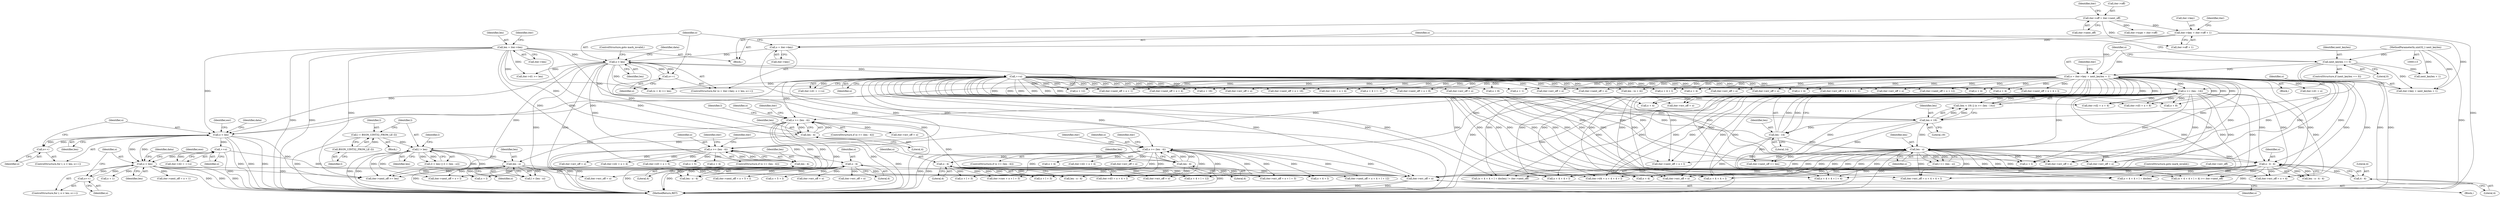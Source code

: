 digraph "0_mongo-c-driver_0d9a4d98bfdf4acd2c0138d4aaeb4e2e0934bd84@pointer" {
"1001065" [label="(Call,iter->err_off = o)"];
"1000678" [label="(Call,o < len)"];
"1000681" [label="(Call,o++)"];
"1000659" [label="(Call,++o)"];
"1000643" [label="(Call,o < len)"];
"1000646" [label="(Call,o++)"];
"1000225" [label="(Call,++o)"];
"1000209" [label="(Call,o < len)"];
"1000212" [label="(Call,o++)"];
"1000204" [label="(Call,o = iter->key)"];
"1000169" [label="(Call,iter->key = iter->off + 1)"];
"1000155" [label="(Call,iter->off = iter->next_off)"];
"1000150" [label="(Call,len = iter->len)"];
"1000230" [label="(Call,o = iter->key + next_keylen + 1)"];
"1000199" [label="(Call,next_keylen == 0)"];
"1000115" [label="(MethodParameterIn,uint32_t next_keylen)"];
"1000555" [label="(Call,len - o)"];
"1000550" [label="(Call,l > len)"];
"1000544" [label="(Call,l = BSON_UINT32_FROM_LE (l))"];
"1000546" [label="(Call,BSON_UINT32_FROM_LE (l))"];
"1000522" [label="(Call,len - 4)"];
"1000520" [label="(Call,o >= (len - 4))"];
"1000437" [label="(Call,o - 4)"];
"1000390" [label="(Call,o >= (len - 4))"];
"1000392" [label="(Call,len - 4)"];
"1000762" [label="(Call,o - 4)"];
"1000718" [label="(Call,o >= (len - 4))"];
"1000720" [label="(Call,len - 4)"];
"1000928" [label="(Call,o - 4 - 4)"];
"1000873" [label="(Call,len - o)"];
"1000826" [label="(Call,len - 14)"];
"1000821" [label="(Call,len < 19)"];
"1000824" [label="(Call,o >= (len - 14))"];
"1000930" [label="(Call,4 - 4)"];
"1000643" [label="(Call,o < len)"];
"1000241" [label="(Identifier,iter)"];
"1000830" [label="(Call,iter->err_off = o)"];
"1000231" [label="(Identifier,o)"];
"1000764" [label="(Literal,4)"];
"1000269" [label="(Call,o + 8)"];
"1000679" [label="(Identifier,o)"];
"1000229" [label="(Block,)"];
"1000874" [label="(Identifier,len)"];
"1000762" [label="(Call,o - 4)"];
"1000435" [label="(Call,len - o - 4)"];
"1000763" [label="(Identifier,o)"];
"1000170" [label="(Call,iter->key)"];
"1000660" [label="(Identifier,o)"];
"1000200" [label="(Identifier,next_keylen)"];
"1000152" [label="(Call,iter->len)"];
"1000554" [label="(Identifier,l)"];
"1000659" [label="(Call,++o)"];
"1000734" [label="(Call,o + 4)"];
"1000722" [label="(Literal,4)"];
"1000926" [label="(Call,len - o - 4 - 4)"];
"1001005" [label="(Call,iter->err_off = o + 4 + 4 + l)"];
"1000547" [label="(Identifier,l)"];
"1000225" [label="(Call,++o)"];
"1001040" [label="(Call,iter->next_off = o)"];
"1000544" [label="(Call,l = BSON_UINT32_FROM_LE (l))"];
"1000404" [label="(Identifier,iter)"];
"1000524" [label="(Literal,4)"];
"1000545" [label="(Identifier,l)"];
"1000210" [label="(Identifier,o)"];
"1001096" [label="(MethodReturn,RET)"];
"1000521" [label="(Identifier,o)"];
"1000645" [label="(Identifier,len)"];
"1000963" [label="(Call,iter->d4 = o + 4 + 4 + l)"];
"1000522" [label="(Call,len - 4)"];
"1000873" [label="(Call,len - o)"];
"1000199" [label="(Call,next_keylen == 0)"];
"1000413" [label="(Call,o + 5)"];
"1000794" [label="(Call,iter->d3 = o + 4 + l)"];
"1000212" [label="(Call,o++)"];
"1000825" [label="(Identifier,o)"];
"1000618" [label="(Call,iter->err_off = o)"];
"1000930" [label="(Call,4 - 4)"];
"1000877" [label="(Call,iter->err_off = o)"];
"1000157" [label="(Identifier,iter)"];
"1000628" [label="(Call,o + 1)"];
"1000875" [label="(Identifier,o)"];
"1000883" [label="(Call,iter->next_off = o + l)"];
"1000730" [label="(Call,iter->d2 = o + 4)"];
"1000317" [label="(Call,len - (o + 4))"];
"1000760" [label="(Call,len - o - 4)"];
"1000333" [label="(Call,o + 4 + l)"];
"1000319" [label="(Call,o + 4)"];
"1000718" [label="(Call,o >= (len - 4))"];
"1000550" [label="(Call,l > len)"];
"1000394" [label="(Literal,4)"];
"1000323" [label="(Call,iter->err_off = o)"];
"1001023" [label="(Call,o + 4)"];
"1000230" [label="(Call,o = iter->key + next_keylen + 1)"];
"1000505" [label="(Call,iter->next_off = o + 5 + l)"];
"1000280" [label="(Call,o + 4)"];
"1000871" [label="(Call,l >= (len - o))"];
"1000245" [label="(ControlStructure,goto mark_invalid;)"];
"1001059" [label="(Call,iter->next_off >= len)"];
"1000329" [label="(Call,iter->next_off = o + 4 + l)"];
"1000393" [label="(Identifier,len)"];
"1000180" [label="(Identifier,iter)"];
"1001019" [label="(Call,iter->next_off = o + 4)"];
"1000173" [label="(Call,iter->off + 1)"];
"1000959" [label="(Call,o + 4)"];
"1000929" [label="(Identifier,o)"];
"1000992" [label="(Call,o + 4 + 4 + l + doclen)"];
"1000205" [label="(Identifier,o)"];
"1000642" [label="(ControlStructure,for (; o < len; o++))"];
"1000398" [label="(Identifier,iter)"];
"1000519" [label="(ControlStructure,if (o >= (len - 4)))"];
"1000509" [label="(Call,o + 5 + l)"];
"1000766" [label="(Call,iter->err_off = o)"];
"1000203" [label="(ControlStructure,for (o = iter->key; o < len; o++))"];
"1000226" [label="(Identifier,o)"];
"1000551" [label="(Identifier,l)"];
"1000822" [label="(Identifier,len)"];
"1000555" [label="(Call,len - o)"];
"1000732" [label="(Identifier,iter)"];
"1000788" [label="(Call,o + l + 3)"];
"1000710" [label="(Call,o + 1)"];
"1000406" [label="(Call,o + 4)"];
"1000162" [label="(Call,iter->type = iter->off)"];
"1000644" [label="(Identifier,o)"];
"1001032" [label="(Call,o + 16)"];
"1000438" [label="(Identifier,o)"];
"1000774" [label="(Call,iter->raw + o + l + 3)"];
"1000784" [label="(Call,iter->err_off = o + l + 3)"];
"1000285" [label="(Call,iter->err_off = o)"];
"1000682" [label="(Identifier,o)"];
"1000836" [label="(Call,iter->d2 = o + 4)"];
"1001028" [label="(Call,iter->next_off = o + 16)"];
"1000526" [label="(Call,iter->err_off = o)"];
"1000942" [label="(Call,o + 4 + 4 + l + 4)"];
"1000291" [label="(Call,iter->d2 = o + 4)"];
"1000724" [label="(Call,iter->err_off = o)"];
"1000376" [label="(Call,o + 4 + l - 1)"];
"1000678" [label="(Call,o < len)"];
"1000392" [label="(Call,len - 4)"];
"1000389" [label="(ControlStructure,if (o >= (len - 4)))"];
"1000441" [label="(Call,iter->err_off = o)"];
"1001070" [label="(ControlStructure,goto mark_invalid;)"];
"1000843" [label="(Call,iter->d3 = o + 8)"];
"1000232" [label="(Call,iter->key + next_keylen + 1)"];
"1000828" [label="(Literal,14)"];
"1000847" [label="(Call,o + 8)"];
"1000932" [label="(Literal,4)"];
"1000891" [label="(Call,iter->next_off >= len)"];
"1000955" [label="(Call,iter->err_off = o + 4)"];
"1000680" [label="(Identifier,len)"];
"1000647" [label="(Identifier,o)"];
"1000565" [label="(Call,iter->next_off = o + l)"];
"1000213" [label="(Identifier,o)"];
"1000520" [label="(Call,o >= (len - 4))"];
"1000569" [label="(Call,o + l)"];
"1000546" [label="(Call,BSON_UINT32_FROM_LE (l))"];
"1000897" [label="(Call,iter->err_off = o)"];
"1000198" [label="(ControlStructure,if (next_keylen == 0))"];
"1001064" [label="(Block,)"];
"1000967" [label="(Call,o + 4 + 4 + l)"];
"1000991" [label="(Call,(o + 4 + 4 + l + doclen) != iter->next_off)"];
"1000827" [label="(Identifier,len)"];
"1000824" [label="(Call,o >= (len - 14))"];
"1000721" [label="(Identifier,len)"];
"1000803" [label="(Call,iter->next_off = o + 4 + l + 12)"];
"1001052" [label="(Call,iter->err_off = o)"];
"1000652" [label="(Identifier,data)"];
"1000719" [label="(Identifier,o)"];
"1000523" [label="(Identifier,len)"];
"1000391" [label="(Identifier,o)"];
"1000717" [label="(ControlStructure,if (o >= (len - 4)))"];
"1000778" [label="(Call,o + l + 3)"];
"1000549" [label="(Call,(l > len) || (l > (len - o)))"];
"1000295" [label="(Call,o + 4)"];
"1000265" [label="(Call,iter->next_off = o + 8)"];
"1000556" [label="(Identifier,len)"];
"1000155" [label="(Call,iter->off = iter->next_off)"];
"1000350" [label="(Call,iter->err_off = o)"];
"1000681" [label="(Call,o++)"];
"1000204" [label="(Call,o = iter->key)"];
"1000201" [label="(Literal,0)"];
"1001066" [label="(Call,iter->err_off)"];
"1000239" [label="(Call,iter->d1 = o)"];
"1000807" [label="(Call,o + 4 + l + 12)"];
"1000390" [label="(Call,o >= (len - 4))"];
"1000706" [label="(Call,iter->next_off = o + 1)"];
"1000655" [label="(Call,iter->d2 = ++o)"];
"1000164" [label="(Identifier,iter)"];
"1000823" [label="(Literal,19)"];
"1000592" [label="(Call,iter->err_off = o)"];
"1000934" [label="(Call,iter->err_off = o)"];
"1000586" [label="(Call,iter->d1 >= len)"];
"1000169" [label="(Call,iter->key = iter->off + 1)"];
"1000559" [label="(Call,iter->err_off = o)"];
"1000798" [label="(Call,o + 4 + l)"];
"1000726" [label="(Identifier,iter)"];
"1000437" [label="(Call,o - 4)"];
"1000687" [label="(Identifier,data)"];
"1000218" [label="(Identifier,data)"];
"1000206" [label="(Call,iter->key)"];
"1000553" [label="(Call,l > (len - o))"];
"1001009" [label="(Call,o + 4 + 4 + l)"];
"1000279" [label="(Call,(o + 4) >= len)"];
"1000667" [label="(Identifier,eor)"];
"1000517" [label="(Block,)"];
"1000221" [label="(Call,iter->d1 = ++o)"];
"1000677" [label="(ControlStructure,for (; o < len; o++))"];
"1000209" [label="(Call,o < len)"];
"1000468" [label="(Call,iter->err_off = o)"];
"1000151" [label="(Identifier,len)"];
"1000557" [label="(Identifier,o)"];
"1000150" [label="(Call,len = iter->len)"];
"1000820" [label="(Call,(len < 19) || (o >= (len - 14)))"];
"1000928" [label="(Call,o - 4 - 4)"];
"1000372" [label="(Call,iter->err_off = o + 4 + l - 1)"];
"1000646" [label="(Call,o++)"];
"1000236" [label="(Call,next_keylen + 1)"];
"1000115" [label="(MethodParameterIn,uint32_t next_keylen)"];
"1000887" [label="(Call,o + l)"];
"1000840" [label="(Call,o + 4)"];
"1000396" [label="(Call,iter->err_off = o)"];
"1000574" [label="(Call,iter->next_off = o + 12)"];
"1000402" [label="(Call,iter->d2 = o + 4)"];
"1000931" [label="(Literal,4)"];
"1000552" [label="(Identifier,len)"];
"1001065" [label="(Call,iter->err_off = o)"];
"1000826" [label="(Call,len - 14)"];
"1000821" [label="(Call,len < 19)"];
"1000439" [label="(Literal,4)"];
"1000156" [label="(Call,iter->off)"];
"1000578" [label="(Call,o + 12)"];
"1000409" [label="(Call,iter->d3 = o + 5)"];
"1000528" [label="(Identifier,iter)"];
"1001069" [label="(Identifier,o)"];
"1000696" [label="(Identifier,eoo)"];
"1000159" [label="(Call,iter->next_off)"];
"1000534" [label="(Identifier,l)"];
"1000941" [label="(Call,(o + 4 + 4 + l + 4) >= iter->next_off)"];
"1000720" [label="(Call,len - 4)"];
"1000119" [label="(Block,)"];
"1000211" [label="(Identifier,len)"];
"1000624" [label="(Call,iter->next_off = o + 1)"];
"1001065" -> "1001064"  [label="AST: "];
"1001065" -> "1001069"  [label="CFG: "];
"1001066" -> "1001065"  [label="AST: "];
"1001069" -> "1001065"  [label="AST: "];
"1001070" -> "1001065"  [label="CFG: "];
"1001065" -> "1001096"  [label="DDG: "];
"1001065" -> "1001096"  [label="DDG: "];
"1000678" -> "1001065"  [label="DDG: "];
"1000659" -> "1001065"  [label="DDG: "];
"1000225" -> "1001065"  [label="DDG: "];
"1000230" -> "1001065"  [label="DDG: "];
"1000555" -> "1001065"  [label="DDG: "];
"1000520" -> "1001065"  [label="DDG: "];
"1000437" -> "1001065"  [label="DDG: "];
"1000762" -> "1001065"  [label="DDG: "];
"1000718" -> "1001065"  [label="DDG: "];
"1000928" -> "1001065"  [label="DDG: "];
"1000873" -> "1001065"  [label="DDG: "];
"1000824" -> "1001065"  [label="DDG: "];
"1000678" -> "1000677"  [label="AST: "];
"1000678" -> "1000680"  [label="CFG: "];
"1000679" -> "1000678"  [label="AST: "];
"1000680" -> "1000678"  [label="AST: "];
"1000687" -> "1000678"  [label="CFG: "];
"1000696" -> "1000678"  [label="CFG: "];
"1000678" -> "1001096"  [label="DDG: "];
"1000678" -> "1001096"  [label="DDG: "];
"1000678" -> "1001096"  [label="DDG: "];
"1000681" -> "1000678"  [label="DDG: "];
"1000659" -> "1000678"  [label="DDG: "];
"1000643" -> "1000678"  [label="DDG: "];
"1000643" -> "1000678"  [label="DDG: "];
"1000678" -> "1000681"  [label="DDG: "];
"1000678" -> "1000706"  [label="DDG: "];
"1000678" -> "1000710"  [label="DDG: "];
"1000678" -> "1001059"  [label="DDG: "];
"1000681" -> "1000677"  [label="AST: "];
"1000681" -> "1000682"  [label="CFG: "];
"1000682" -> "1000681"  [label="AST: "];
"1000679" -> "1000681"  [label="CFG: "];
"1000659" -> "1000655"  [label="AST: "];
"1000659" -> "1000660"  [label="CFG: "];
"1000660" -> "1000659"  [label="AST: "];
"1000655" -> "1000659"  [label="CFG: "];
"1000659" -> "1001096"  [label="DDG: "];
"1000659" -> "1000655"  [label="DDG: "];
"1000643" -> "1000659"  [label="DDG: "];
"1000643" -> "1000642"  [label="AST: "];
"1000643" -> "1000645"  [label="CFG: "];
"1000644" -> "1000643"  [label="AST: "];
"1000645" -> "1000643"  [label="AST: "];
"1000652" -> "1000643"  [label="CFG: "];
"1000667" -> "1000643"  [label="CFG: "];
"1000643" -> "1001096"  [label="DDG: "];
"1000643" -> "1001096"  [label="DDG: "];
"1000643" -> "1001096"  [label="DDG: "];
"1000646" -> "1000643"  [label="DDG: "];
"1000225" -> "1000643"  [label="DDG: "];
"1000230" -> "1000643"  [label="DDG: "];
"1000150" -> "1000643"  [label="DDG: "];
"1000209" -> "1000643"  [label="DDG: "];
"1000643" -> "1000646"  [label="DDG: "];
"1000643" -> "1001059"  [label="DDG: "];
"1000646" -> "1000642"  [label="AST: "];
"1000646" -> "1000647"  [label="CFG: "];
"1000647" -> "1000646"  [label="AST: "];
"1000644" -> "1000646"  [label="CFG: "];
"1000225" -> "1000221"  [label="AST: "];
"1000225" -> "1000226"  [label="CFG: "];
"1000226" -> "1000225"  [label="AST: "];
"1000221" -> "1000225"  [label="CFG: "];
"1000225" -> "1000221"  [label="DDG: "];
"1000209" -> "1000225"  [label="DDG: "];
"1000225" -> "1000265"  [label="DDG: "];
"1000225" -> "1000269"  [label="DDG: "];
"1000225" -> "1000279"  [label="DDG: "];
"1000225" -> "1000280"  [label="DDG: "];
"1000225" -> "1000285"  [label="DDG: "];
"1000225" -> "1000291"  [label="DDG: "];
"1000225" -> "1000295"  [label="DDG: "];
"1000225" -> "1000317"  [label="DDG: "];
"1000225" -> "1000319"  [label="DDG: "];
"1000225" -> "1000323"  [label="DDG: "];
"1000225" -> "1000329"  [label="DDG: "];
"1000225" -> "1000333"  [label="DDG: "];
"1000225" -> "1000350"  [label="DDG: "];
"1000225" -> "1000372"  [label="DDG: "];
"1000225" -> "1000376"  [label="DDG: "];
"1000225" -> "1000390"  [label="DDG: "];
"1000225" -> "1000520"  [label="DDG: "];
"1000225" -> "1000574"  [label="DDG: "];
"1000225" -> "1000578"  [label="DDG: "];
"1000225" -> "1000592"  [label="DDG: "];
"1000225" -> "1000618"  [label="DDG: "];
"1000225" -> "1000624"  [label="DDG: "];
"1000225" -> "1000628"  [label="DDG: "];
"1000225" -> "1000718"  [label="DDG: "];
"1000225" -> "1000824"  [label="DDG: "];
"1000225" -> "1000830"  [label="DDG: "];
"1000225" -> "1000836"  [label="DDG: "];
"1000225" -> "1000840"  [label="DDG: "];
"1000225" -> "1000843"  [label="DDG: "];
"1000225" -> "1000847"  [label="DDG: "];
"1000225" -> "1000873"  [label="DDG: "];
"1000225" -> "1000877"  [label="DDG: "];
"1000225" -> "1000883"  [label="DDG: "];
"1000225" -> "1000887"  [label="DDG: "];
"1000225" -> "1000897"  [label="DDG: "];
"1000225" -> "1000928"  [label="DDG: "];
"1000225" -> "1000934"  [label="DDG: "];
"1000225" -> "1000941"  [label="DDG: "];
"1000225" -> "1000942"  [label="DDG: "];
"1000225" -> "1000955"  [label="DDG: "];
"1000225" -> "1000959"  [label="DDG: "];
"1000225" -> "1000963"  [label="DDG: "];
"1000225" -> "1000967"  [label="DDG: "];
"1000225" -> "1000991"  [label="DDG: "];
"1000225" -> "1000992"  [label="DDG: "];
"1000225" -> "1001005"  [label="DDG: "];
"1000225" -> "1001009"  [label="DDG: "];
"1000225" -> "1001019"  [label="DDG: "];
"1000225" -> "1001023"  [label="DDG: "];
"1000225" -> "1001028"  [label="DDG: "];
"1000225" -> "1001032"  [label="DDG: "];
"1000225" -> "1001040"  [label="DDG: "];
"1000225" -> "1001052"  [label="DDG: "];
"1000209" -> "1000203"  [label="AST: "];
"1000209" -> "1000211"  [label="CFG: "];
"1000210" -> "1000209"  [label="AST: "];
"1000211" -> "1000209"  [label="AST: "];
"1000218" -> "1000209"  [label="CFG: "];
"1000245" -> "1000209"  [label="CFG: "];
"1000209" -> "1001096"  [label="DDG: "];
"1000209" -> "1001096"  [label="DDG: "];
"1000209" -> "1001096"  [label="DDG: "];
"1000212" -> "1000209"  [label="DDG: "];
"1000204" -> "1000209"  [label="DDG: "];
"1000150" -> "1000209"  [label="DDG: "];
"1000209" -> "1000212"  [label="DDG: "];
"1000209" -> "1000279"  [label="DDG: "];
"1000209" -> "1000392"  [label="DDG: "];
"1000209" -> "1000522"  [label="DDG: "];
"1000209" -> "1000586"  [label="DDG: "];
"1000209" -> "1000720"  [label="DDG: "];
"1000209" -> "1000821"  [label="DDG: "];
"1000209" -> "1001059"  [label="DDG: "];
"1000212" -> "1000203"  [label="AST: "];
"1000212" -> "1000213"  [label="CFG: "];
"1000213" -> "1000212"  [label="AST: "];
"1000210" -> "1000212"  [label="CFG: "];
"1000204" -> "1000203"  [label="AST: "];
"1000204" -> "1000206"  [label="CFG: "];
"1000205" -> "1000204"  [label="AST: "];
"1000206" -> "1000204"  [label="AST: "];
"1000210" -> "1000204"  [label="CFG: "];
"1000204" -> "1001096"  [label="DDG: "];
"1000169" -> "1000204"  [label="DDG: "];
"1000169" -> "1000119"  [label="AST: "];
"1000169" -> "1000173"  [label="CFG: "];
"1000170" -> "1000169"  [label="AST: "];
"1000173" -> "1000169"  [label="AST: "];
"1000180" -> "1000169"  [label="CFG: "];
"1000169" -> "1001096"  [label="DDG: "];
"1000155" -> "1000169"  [label="DDG: "];
"1000169" -> "1000230"  [label="DDG: "];
"1000169" -> "1000232"  [label="DDG: "];
"1000155" -> "1000119"  [label="AST: "];
"1000155" -> "1000159"  [label="CFG: "];
"1000156" -> "1000155"  [label="AST: "];
"1000159" -> "1000155"  [label="AST: "];
"1000164" -> "1000155"  [label="CFG: "];
"1000155" -> "1000162"  [label="DDG: "];
"1000155" -> "1000173"  [label="DDG: "];
"1000150" -> "1000119"  [label="AST: "];
"1000150" -> "1000152"  [label="CFG: "];
"1000151" -> "1000150"  [label="AST: "];
"1000152" -> "1000150"  [label="AST: "];
"1000157" -> "1000150"  [label="CFG: "];
"1000150" -> "1001096"  [label="DDG: "];
"1000150" -> "1001096"  [label="DDG: "];
"1000150" -> "1000279"  [label="DDG: "];
"1000150" -> "1000392"  [label="DDG: "];
"1000150" -> "1000522"  [label="DDG: "];
"1000150" -> "1000586"  [label="DDG: "];
"1000150" -> "1000720"  [label="DDG: "];
"1000150" -> "1000821"  [label="DDG: "];
"1000150" -> "1001059"  [label="DDG: "];
"1000230" -> "1000229"  [label="AST: "];
"1000230" -> "1000232"  [label="CFG: "];
"1000231" -> "1000230"  [label="AST: "];
"1000232" -> "1000230"  [label="AST: "];
"1000241" -> "1000230"  [label="CFG: "];
"1000230" -> "1001096"  [label="DDG: "];
"1000199" -> "1000230"  [label="DDG: "];
"1000115" -> "1000230"  [label="DDG: "];
"1000230" -> "1000239"  [label="DDG: "];
"1000230" -> "1000265"  [label="DDG: "];
"1000230" -> "1000269"  [label="DDG: "];
"1000230" -> "1000279"  [label="DDG: "];
"1000230" -> "1000280"  [label="DDG: "];
"1000230" -> "1000285"  [label="DDG: "];
"1000230" -> "1000291"  [label="DDG: "];
"1000230" -> "1000295"  [label="DDG: "];
"1000230" -> "1000317"  [label="DDG: "];
"1000230" -> "1000319"  [label="DDG: "];
"1000230" -> "1000323"  [label="DDG: "];
"1000230" -> "1000329"  [label="DDG: "];
"1000230" -> "1000333"  [label="DDG: "];
"1000230" -> "1000350"  [label="DDG: "];
"1000230" -> "1000372"  [label="DDG: "];
"1000230" -> "1000376"  [label="DDG: "];
"1000230" -> "1000390"  [label="DDG: "];
"1000230" -> "1000520"  [label="DDG: "];
"1000230" -> "1000574"  [label="DDG: "];
"1000230" -> "1000578"  [label="DDG: "];
"1000230" -> "1000592"  [label="DDG: "];
"1000230" -> "1000618"  [label="DDG: "];
"1000230" -> "1000624"  [label="DDG: "];
"1000230" -> "1000628"  [label="DDG: "];
"1000230" -> "1000718"  [label="DDG: "];
"1000230" -> "1000824"  [label="DDG: "];
"1000230" -> "1000830"  [label="DDG: "];
"1000230" -> "1000836"  [label="DDG: "];
"1000230" -> "1000840"  [label="DDG: "];
"1000230" -> "1000843"  [label="DDG: "];
"1000230" -> "1000847"  [label="DDG: "];
"1000230" -> "1000873"  [label="DDG: "];
"1000230" -> "1000877"  [label="DDG: "];
"1000230" -> "1000883"  [label="DDG: "];
"1000230" -> "1000887"  [label="DDG: "];
"1000230" -> "1000897"  [label="DDG: "];
"1000230" -> "1000928"  [label="DDG: "];
"1000230" -> "1000934"  [label="DDG: "];
"1000230" -> "1000941"  [label="DDG: "];
"1000230" -> "1000942"  [label="DDG: "];
"1000230" -> "1000955"  [label="DDG: "];
"1000230" -> "1000959"  [label="DDG: "];
"1000230" -> "1000963"  [label="DDG: "];
"1000230" -> "1000967"  [label="DDG: "];
"1000230" -> "1000991"  [label="DDG: "];
"1000230" -> "1000992"  [label="DDG: "];
"1000230" -> "1001005"  [label="DDG: "];
"1000230" -> "1001009"  [label="DDG: "];
"1000230" -> "1001019"  [label="DDG: "];
"1000230" -> "1001023"  [label="DDG: "];
"1000230" -> "1001028"  [label="DDG: "];
"1000230" -> "1001032"  [label="DDG: "];
"1000230" -> "1001040"  [label="DDG: "];
"1000230" -> "1001052"  [label="DDG: "];
"1000199" -> "1000198"  [label="AST: "];
"1000199" -> "1000201"  [label="CFG: "];
"1000200" -> "1000199"  [label="AST: "];
"1000201" -> "1000199"  [label="AST: "];
"1000205" -> "1000199"  [label="CFG: "];
"1000231" -> "1000199"  [label="CFG: "];
"1000199" -> "1001096"  [label="DDG: "];
"1000199" -> "1001096"  [label="DDG: "];
"1000115" -> "1000199"  [label="DDG: "];
"1000199" -> "1000232"  [label="DDG: "];
"1000199" -> "1000236"  [label="DDG: "];
"1000115" -> "1000113"  [label="AST: "];
"1000115" -> "1001096"  [label="DDG: "];
"1000115" -> "1000232"  [label="DDG: "];
"1000115" -> "1000236"  [label="DDG: "];
"1000555" -> "1000553"  [label="AST: "];
"1000555" -> "1000557"  [label="CFG: "];
"1000556" -> "1000555"  [label="AST: "];
"1000557" -> "1000555"  [label="AST: "];
"1000553" -> "1000555"  [label="CFG: "];
"1000555" -> "1001096"  [label="DDG: "];
"1000555" -> "1000553"  [label="DDG: "];
"1000555" -> "1000553"  [label="DDG: "];
"1000550" -> "1000555"  [label="DDG: "];
"1000520" -> "1000555"  [label="DDG: "];
"1000555" -> "1000559"  [label="DDG: "];
"1000555" -> "1000565"  [label="DDG: "];
"1000555" -> "1000569"  [label="DDG: "];
"1000555" -> "1001059"  [label="DDG: "];
"1000550" -> "1000549"  [label="AST: "];
"1000550" -> "1000552"  [label="CFG: "];
"1000551" -> "1000550"  [label="AST: "];
"1000552" -> "1000550"  [label="AST: "];
"1000554" -> "1000550"  [label="CFG: "];
"1000549" -> "1000550"  [label="CFG: "];
"1000550" -> "1001096"  [label="DDG: "];
"1000550" -> "1001096"  [label="DDG: "];
"1000550" -> "1000549"  [label="DDG: "];
"1000550" -> "1000549"  [label="DDG: "];
"1000544" -> "1000550"  [label="DDG: "];
"1000522" -> "1000550"  [label="DDG: "];
"1000550" -> "1000553"  [label="DDG: "];
"1000550" -> "1000565"  [label="DDG: "];
"1000550" -> "1000569"  [label="DDG: "];
"1000550" -> "1001059"  [label="DDG: "];
"1000544" -> "1000517"  [label="AST: "];
"1000544" -> "1000546"  [label="CFG: "];
"1000545" -> "1000544"  [label="AST: "];
"1000546" -> "1000544"  [label="AST: "];
"1000551" -> "1000544"  [label="CFG: "];
"1000544" -> "1001096"  [label="DDG: "];
"1000546" -> "1000544"  [label="DDG: "];
"1000546" -> "1000547"  [label="CFG: "];
"1000547" -> "1000546"  [label="AST: "];
"1000522" -> "1000520"  [label="AST: "];
"1000522" -> "1000524"  [label="CFG: "];
"1000523" -> "1000522"  [label="AST: "];
"1000524" -> "1000522"  [label="AST: "];
"1000520" -> "1000522"  [label="CFG: "];
"1000522" -> "1001096"  [label="DDG: "];
"1000522" -> "1000520"  [label="DDG: "];
"1000522" -> "1000520"  [label="DDG: "];
"1000520" -> "1000519"  [label="AST: "];
"1000521" -> "1000520"  [label="AST: "];
"1000528" -> "1000520"  [label="CFG: "];
"1000534" -> "1000520"  [label="CFG: "];
"1000520" -> "1001096"  [label="DDG: "];
"1000520" -> "1001096"  [label="DDG: "];
"1000520" -> "1000526"  [label="DDG: "];
"1000520" -> "1000559"  [label="DDG: "];
"1000520" -> "1000565"  [label="DDG: "];
"1000520" -> "1000569"  [label="DDG: "];
"1000437" -> "1000435"  [label="AST: "];
"1000437" -> "1000439"  [label="CFG: "];
"1000438" -> "1000437"  [label="AST: "];
"1000439" -> "1000437"  [label="AST: "];
"1000435" -> "1000437"  [label="CFG: "];
"1000437" -> "1001096"  [label="DDG: "];
"1000437" -> "1000435"  [label="DDG: "];
"1000437" -> "1000435"  [label="DDG: "];
"1000390" -> "1000437"  [label="DDG: "];
"1000437" -> "1000441"  [label="DDG: "];
"1000437" -> "1000468"  [label="DDG: "];
"1000437" -> "1000505"  [label="DDG: "];
"1000437" -> "1000509"  [label="DDG: "];
"1000390" -> "1000389"  [label="AST: "];
"1000390" -> "1000392"  [label="CFG: "];
"1000391" -> "1000390"  [label="AST: "];
"1000392" -> "1000390"  [label="AST: "];
"1000398" -> "1000390"  [label="CFG: "];
"1000404" -> "1000390"  [label="CFG: "];
"1000390" -> "1001096"  [label="DDG: "];
"1000390" -> "1001096"  [label="DDG: "];
"1000392" -> "1000390"  [label="DDG: "];
"1000392" -> "1000390"  [label="DDG: "];
"1000390" -> "1000396"  [label="DDG: "];
"1000390" -> "1000402"  [label="DDG: "];
"1000390" -> "1000406"  [label="DDG: "];
"1000390" -> "1000409"  [label="DDG: "];
"1000390" -> "1000413"  [label="DDG: "];
"1000392" -> "1000394"  [label="CFG: "];
"1000393" -> "1000392"  [label="AST: "];
"1000394" -> "1000392"  [label="AST: "];
"1000392" -> "1001096"  [label="DDG: "];
"1000392" -> "1000435"  [label="DDG: "];
"1000762" -> "1000760"  [label="AST: "];
"1000762" -> "1000764"  [label="CFG: "];
"1000763" -> "1000762"  [label="AST: "];
"1000764" -> "1000762"  [label="AST: "];
"1000760" -> "1000762"  [label="CFG: "];
"1000762" -> "1000760"  [label="DDG: "];
"1000762" -> "1000760"  [label="DDG: "];
"1000718" -> "1000762"  [label="DDG: "];
"1000762" -> "1000766"  [label="DDG: "];
"1000762" -> "1000774"  [label="DDG: "];
"1000762" -> "1000778"  [label="DDG: "];
"1000762" -> "1000784"  [label="DDG: "];
"1000762" -> "1000788"  [label="DDG: "];
"1000762" -> "1000794"  [label="DDG: "];
"1000762" -> "1000798"  [label="DDG: "];
"1000762" -> "1000803"  [label="DDG: "];
"1000762" -> "1000807"  [label="DDG: "];
"1000718" -> "1000717"  [label="AST: "];
"1000718" -> "1000720"  [label="CFG: "];
"1000719" -> "1000718"  [label="AST: "];
"1000720" -> "1000718"  [label="AST: "];
"1000726" -> "1000718"  [label="CFG: "];
"1000732" -> "1000718"  [label="CFG: "];
"1000718" -> "1001096"  [label="DDG: "];
"1000718" -> "1001096"  [label="DDG: "];
"1000720" -> "1000718"  [label="DDG: "];
"1000720" -> "1000718"  [label="DDG: "];
"1000718" -> "1000724"  [label="DDG: "];
"1000718" -> "1000730"  [label="DDG: "];
"1000718" -> "1000734"  [label="DDG: "];
"1000718" -> "1000766"  [label="DDG: "];
"1000718" -> "1000774"  [label="DDG: "];
"1000718" -> "1000778"  [label="DDG: "];
"1000718" -> "1000784"  [label="DDG: "];
"1000718" -> "1000788"  [label="DDG: "];
"1000718" -> "1000794"  [label="DDG: "];
"1000718" -> "1000798"  [label="DDG: "];
"1000718" -> "1000803"  [label="DDG: "];
"1000718" -> "1000807"  [label="DDG: "];
"1000720" -> "1000722"  [label="CFG: "];
"1000721" -> "1000720"  [label="AST: "];
"1000722" -> "1000720"  [label="AST: "];
"1000720" -> "1001096"  [label="DDG: "];
"1000720" -> "1000760"  [label="DDG: "];
"1000720" -> "1001059"  [label="DDG: "];
"1000928" -> "1000926"  [label="AST: "];
"1000928" -> "1000930"  [label="CFG: "];
"1000929" -> "1000928"  [label="AST: "];
"1000930" -> "1000928"  [label="AST: "];
"1000926" -> "1000928"  [label="CFG: "];
"1000928" -> "1001096"  [label="DDG: "];
"1000928" -> "1000926"  [label="DDG: "];
"1000928" -> "1000926"  [label="DDG: "];
"1000873" -> "1000928"  [label="DDG: "];
"1000824" -> "1000928"  [label="DDG: "];
"1000930" -> "1000928"  [label="DDG: "];
"1000928" -> "1000934"  [label="DDG: "];
"1000928" -> "1000941"  [label="DDG: "];
"1000928" -> "1000942"  [label="DDG: "];
"1000928" -> "1000955"  [label="DDG: "];
"1000928" -> "1000959"  [label="DDG: "];
"1000928" -> "1000963"  [label="DDG: "];
"1000928" -> "1000967"  [label="DDG: "];
"1000928" -> "1000991"  [label="DDG: "];
"1000928" -> "1000992"  [label="DDG: "];
"1000928" -> "1001005"  [label="DDG: "];
"1000928" -> "1001009"  [label="DDG: "];
"1000873" -> "1000871"  [label="AST: "];
"1000873" -> "1000875"  [label="CFG: "];
"1000874" -> "1000873"  [label="AST: "];
"1000875" -> "1000873"  [label="AST: "];
"1000871" -> "1000873"  [label="CFG: "];
"1000873" -> "1001096"  [label="DDG: "];
"1000873" -> "1000871"  [label="DDG: "];
"1000873" -> "1000871"  [label="DDG: "];
"1000826" -> "1000873"  [label="DDG: "];
"1000821" -> "1000873"  [label="DDG: "];
"1000824" -> "1000873"  [label="DDG: "];
"1000873" -> "1000877"  [label="DDG: "];
"1000873" -> "1000883"  [label="DDG: "];
"1000873" -> "1000887"  [label="DDG: "];
"1000873" -> "1000891"  [label="DDG: "];
"1000873" -> "1000897"  [label="DDG: "];
"1000873" -> "1000934"  [label="DDG: "];
"1000873" -> "1000941"  [label="DDG: "];
"1000873" -> "1000942"  [label="DDG: "];
"1000873" -> "1000955"  [label="DDG: "];
"1000873" -> "1000959"  [label="DDG: "];
"1000873" -> "1000963"  [label="DDG: "];
"1000873" -> "1000967"  [label="DDG: "];
"1000873" -> "1000991"  [label="DDG: "];
"1000873" -> "1000992"  [label="DDG: "];
"1000873" -> "1001005"  [label="DDG: "];
"1000873" -> "1001009"  [label="DDG: "];
"1000826" -> "1000824"  [label="AST: "];
"1000826" -> "1000828"  [label="CFG: "];
"1000827" -> "1000826"  [label="AST: "];
"1000828" -> "1000826"  [label="AST: "];
"1000824" -> "1000826"  [label="CFG: "];
"1000826" -> "1001096"  [label="DDG: "];
"1000826" -> "1000824"  [label="DDG: "];
"1000826" -> "1000824"  [label="DDG: "];
"1000821" -> "1000826"  [label="DDG: "];
"1000826" -> "1000891"  [label="DDG: "];
"1000821" -> "1000820"  [label="AST: "];
"1000821" -> "1000823"  [label="CFG: "];
"1000822" -> "1000821"  [label="AST: "];
"1000823" -> "1000821"  [label="AST: "];
"1000825" -> "1000821"  [label="CFG: "];
"1000820" -> "1000821"  [label="CFG: "];
"1000821" -> "1001096"  [label="DDG: "];
"1000821" -> "1000820"  [label="DDG: "];
"1000821" -> "1000820"  [label="DDG: "];
"1000821" -> "1000891"  [label="DDG: "];
"1000824" -> "1000820"  [label="AST: "];
"1000825" -> "1000824"  [label="AST: "];
"1000820" -> "1000824"  [label="CFG: "];
"1000824" -> "1001096"  [label="DDG: "];
"1000824" -> "1000820"  [label="DDG: "];
"1000824" -> "1000820"  [label="DDG: "];
"1000824" -> "1000830"  [label="DDG: "];
"1000824" -> "1000836"  [label="DDG: "];
"1000824" -> "1000840"  [label="DDG: "];
"1000824" -> "1000843"  [label="DDG: "];
"1000824" -> "1000847"  [label="DDG: "];
"1000824" -> "1000877"  [label="DDG: "];
"1000824" -> "1000883"  [label="DDG: "];
"1000824" -> "1000887"  [label="DDG: "];
"1000824" -> "1000897"  [label="DDG: "];
"1000824" -> "1000934"  [label="DDG: "];
"1000824" -> "1000941"  [label="DDG: "];
"1000824" -> "1000942"  [label="DDG: "];
"1000824" -> "1000955"  [label="DDG: "];
"1000824" -> "1000959"  [label="DDG: "];
"1000824" -> "1000963"  [label="DDG: "];
"1000824" -> "1000967"  [label="DDG: "];
"1000824" -> "1000991"  [label="DDG: "];
"1000824" -> "1000992"  [label="DDG: "];
"1000824" -> "1001005"  [label="DDG: "];
"1000824" -> "1001009"  [label="DDG: "];
"1000930" -> "1000932"  [label="CFG: "];
"1000931" -> "1000930"  [label="AST: "];
"1000932" -> "1000930"  [label="AST: "];
}
